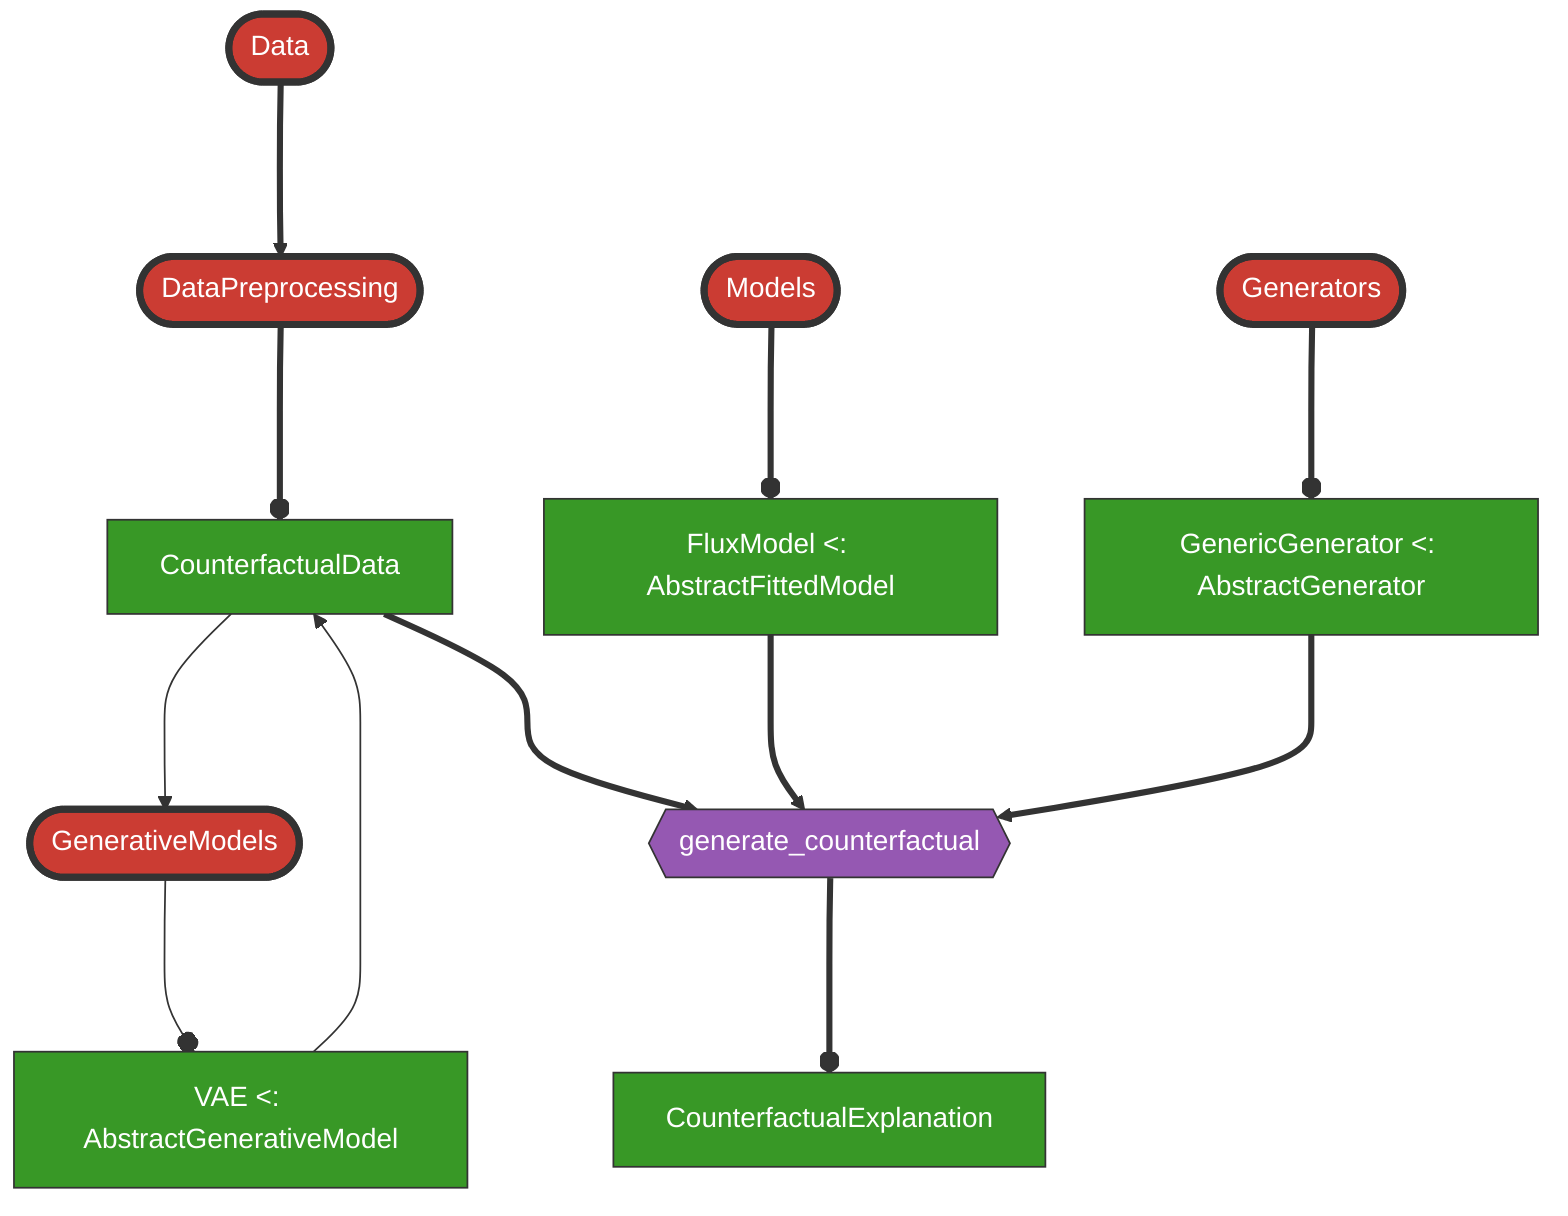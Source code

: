 flowchart TB

    classDef module fill:#cb3c33,stroke:#333,color:#fff,stroke-width:4px;
    classDef struct fill:#389826,stroke:#333,color:#fff;
    classDef funct fill:#9558b2,stroke:#333,color:#fff;
    %% Components
    data(["Data"])
    generative(["GenerativeModels"])
    vae["VAE <: AbstractGenerativeModel"]
    data_pre(["DataPreprocessing"])
    c_data["CounterfactualData"]
    models(["Models"])
    model["FluxModel <: AbstractFittedModel"]
    generators(["Generators"])
    generator["GenericGenerator <: AbstractGenerator"]
    generate_counterfactual{{"generate_counterfactual"}}
    ce["CounterfactualExplanation"]

    class vae,c_data,model,generator,ce struct;
    class data,generative,data_pre,models,generators module;
    class generate_counterfactual funct;

    %% Graph
    data ===> data_pre
    data_pre ===o c_data
    c_data ---> generative 
    generative ---o vae
    vae ---> c_data

    models ===o model

    generators ===o generator

    c_data & model & generator ===> generate_counterfactual

    generate_counterfactual ===o ce
